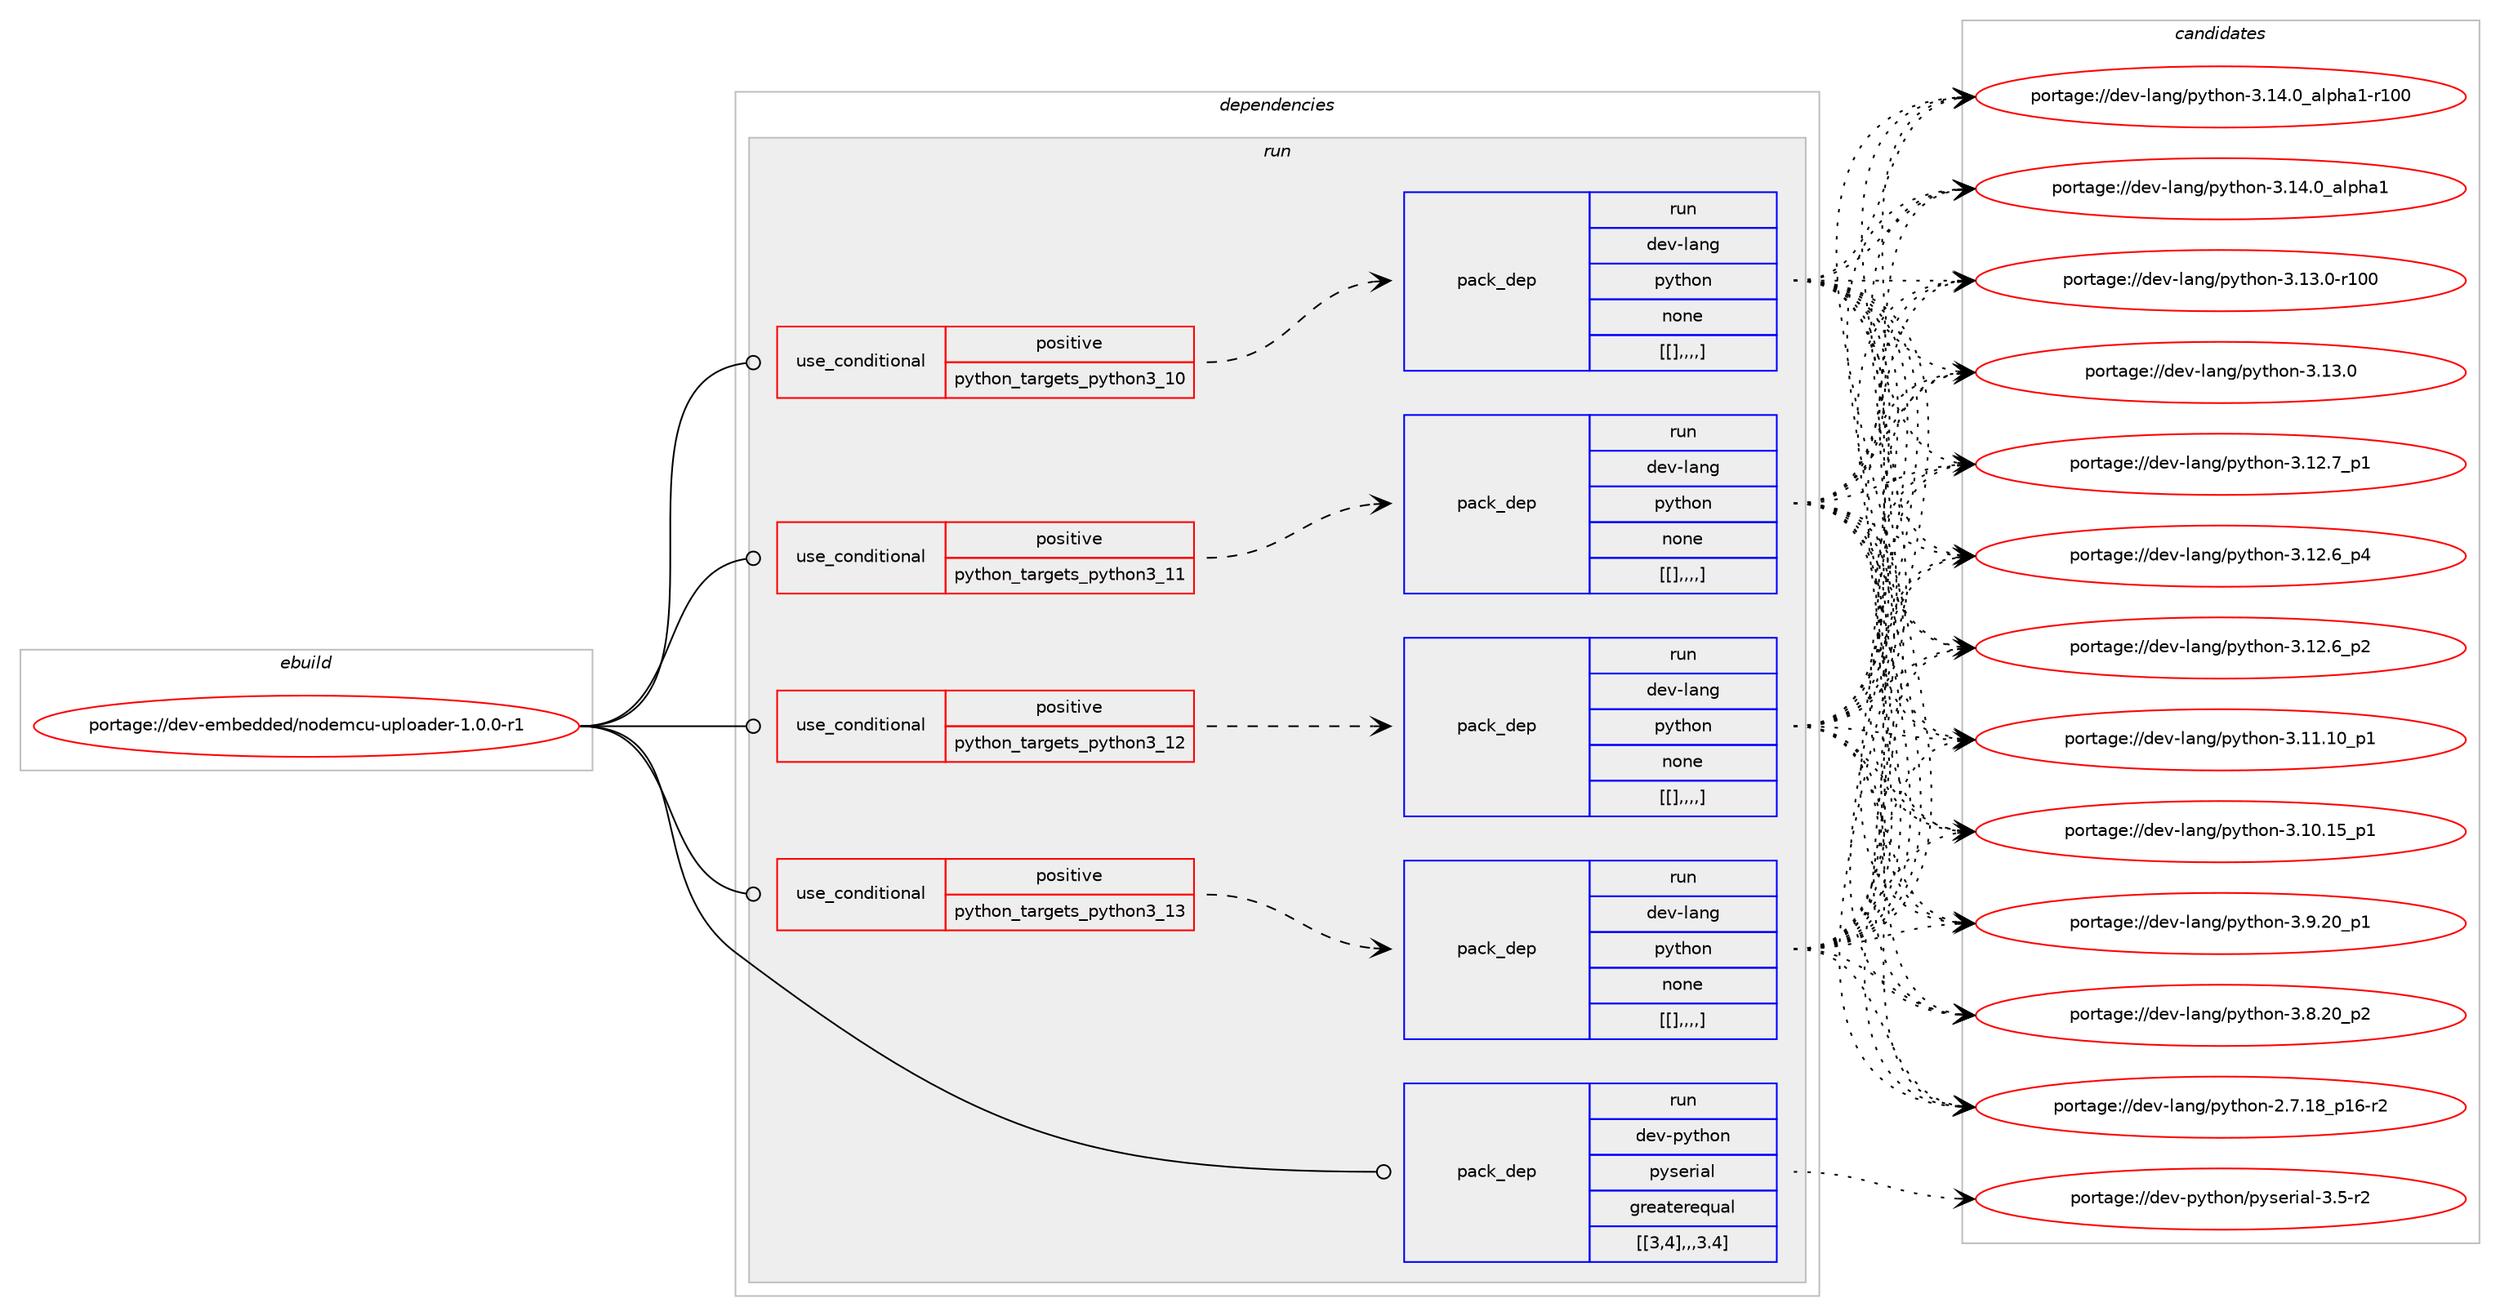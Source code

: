 digraph prolog {

# *************
# Graph options
# *************

newrank=true;
concentrate=true;
compound=true;
graph [rankdir=LR,fontname=Helvetica,fontsize=10,ranksep=1.5];#, ranksep=2.5, nodesep=0.2];
edge  [arrowhead=vee];
node  [fontname=Helvetica,fontsize=10];

# **********
# The ebuild
# **********

subgraph cluster_leftcol {
color=gray;
label=<<i>ebuild</i>>;
id [label="portage://dev-embedded/nodemcu-uploader-1.0.0-r1", color=red, width=4, href="../dev-embedded/nodemcu-uploader-1.0.0-r1.svg"];
}

# ****************
# The dependencies
# ****************

subgraph cluster_midcol {
color=gray;
label=<<i>dependencies</i>>;
subgraph cluster_compile {
fillcolor="#eeeeee";
style=filled;
label=<<i>compile</i>>;
}
subgraph cluster_compileandrun {
fillcolor="#eeeeee";
style=filled;
label=<<i>compile and run</i>>;
}
subgraph cluster_run {
fillcolor="#eeeeee";
style=filled;
label=<<i>run</i>>;
subgraph cond21191 {
dependency77401 [label=<<TABLE BORDER="0" CELLBORDER="1" CELLSPACING="0" CELLPADDING="4"><TR><TD ROWSPAN="3" CELLPADDING="10">use_conditional</TD></TR><TR><TD>positive</TD></TR><TR><TD>python_targets_python3_10</TD></TR></TABLE>>, shape=none, color=red];
subgraph pack55182 {
dependency77445 [label=<<TABLE BORDER="0" CELLBORDER="1" CELLSPACING="0" CELLPADDING="4" WIDTH="220"><TR><TD ROWSPAN="6" CELLPADDING="30">pack_dep</TD></TR><TR><TD WIDTH="110">run</TD></TR><TR><TD>dev-lang</TD></TR><TR><TD>python</TD></TR><TR><TD>none</TD></TR><TR><TD>[[],,,,]</TD></TR></TABLE>>, shape=none, color=blue];
}
dependency77401:e -> dependency77445:w [weight=20,style="dashed",arrowhead="vee"];
}
id:e -> dependency77401:w [weight=20,style="solid",arrowhead="odot"];
subgraph cond21217 {
dependency77501 [label=<<TABLE BORDER="0" CELLBORDER="1" CELLSPACING="0" CELLPADDING="4"><TR><TD ROWSPAN="3" CELLPADDING="10">use_conditional</TD></TR><TR><TD>positive</TD></TR><TR><TD>python_targets_python3_11</TD></TR></TABLE>>, shape=none, color=red];
subgraph pack55245 {
dependency77503 [label=<<TABLE BORDER="0" CELLBORDER="1" CELLSPACING="0" CELLPADDING="4" WIDTH="220"><TR><TD ROWSPAN="6" CELLPADDING="30">pack_dep</TD></TR><TR><TD WIDTH="110">run</TD></TR><TR><TD>dev-lang</TD></TR><TR><TD>python</TD></TR><TR><TD>none</TD></TR><TR><TD>[[],,,,]</TD></TR></TABLE>>, shape=none, color=blue];
}
dependency77501:e -> dependency77503:w [weight=20,style="dashed",arrowhead="vee"];
}
id:e -> dependency77501:w [weight=20,style="solid",arrowhead="odot"];
subgraph cond21235 {
dependency77558 [label=<<TABLE BORDER="0" CELLBORDER="1" CELLSPACING="0" CELLPADDING="4"><TR><TD ROWSPAN="3" CELLPADDING="10">use_conditional</TD></TR><TR><TD>positive</TD></TR><TR><TD>python_targets_python3_12</TD></TR></TABLE>>, shape=none, color=red];
subgraph pack55299 {
dependency77585 [label=<<TABLE BORDER="0" CELLBORDER="1" CELLSPACING="0" CELLPADDING="4" WIDTH="220"><TR><TD ROWSPAN="6" CELLPADDING="30">pack_dep</TD></TR><TR><TD WIDTH="110">run</TD></TR><TR><TD>dev-lang</TD></TR><TR><TD>python</TD></TR><TR><TD>none</TD></TR><TR><TD>[[],,,,]</TD></TR></TABLE>>, shape=none, color=blue];
}
dependency77558:e -> dependency77585:w [weight=20,style="dashed",arrowhead="vee"];
}
id:e -> dependency77558:w [weight=20,style="solid",arrowhead="odot"];
subgraph cond21266 {
dependency77608 [label=<<TABLE BORDER="0" CELLBORDER="1" CELLSPACING="0" CELLPADDING="4"><TR><TD ROWSPAN="3" CELLPADDING="10">use_conditional</TD></TR><TR><TD>positive</TD></TR><TR><TD>python_targets_python3_13</TD></TR></TABLE>>, shape=none, color=red];
subgraph pack55321 {
dependency77624 [label=<<TABLE BORDER="0" CELLBORDER="1" CELLSPACING="0" CELLPADDING="4" WIDTH="220"><TR><TD ROWSPAN="6" CELLPADDING="30">pack_dep</TD></TR><TR><TD WIDTH="110">run</TD></TR><TR><TD>dev-lang</TD></TR><TR><TD>python</TD></TR><TR><TD>none</TD></TR><TR><TD>[[],,,,]</TD></TR></TABLE>>, shape=none, color=blue];
}
dependency77608:e -> dependency77624:w [weight=20,style="dashed",arrowhead="vee"];
}
id:e -> dependency77608:w [weight=20,style="solid",arrowhead="odot"];
subgraph pack55332 {
dependency77638 [label=<<TABLE BORDER="0" CELLBORDER="1" CELLSPACING="0" CELLPADDING="4" WIDTH="220"><TR><TD ROWSPAN="6" CELLPADDING="30">pack_dep</TD></TR><TR><TD WIDTH="110">run</TD></TR><TR><TD>dev-python</TD></TR><TR><TD>pyserial</TD></TR><TR><TD>greaterequal</TD></TR><TR><TD>[[3,4],,,3.4]</TD></TR></TABLE>>, shape=none, color=blue];
}
id:e -> dependency77638:w [weight=20,style="solid",arrowhead="odot"];
}
}

# **************
# The candidates
# **************

subgraph cluster_choices {
rank=same;
color=gray;
label=<<i>candidates</i>>;

subgraph choice54066 {
color=black;
nodesep=1;
choice100101118451089711010347112121116104111110455146495246489597108112104974945114494848 [label="portage://dev-lang/python-3.14.0_alpha1-r100", color=red, width=4,href="../dev-lang/python-3.14.0_alpha1-r100.svg"];
choice1001011184510897110103471121211161041111104551464952464895971081121049749 [label="portage://dev-lang/python-3.14.0_alpha1", color=red, width=4,href="../dev-lang/python-3.14.0_alpha1.svg"];
choice1001011184510897110103471121211161041111104551464951464845114494848 [label="portage://dev-lang/python-3.13.0-r100", color=red, width=4,href="../dev-lang/python-3.13.0-r100.svg"];
choice10010111845108971101034711212111610411111045514649514648 [label="portage://dev-lang/python-3.13.0", color=red, width=4,href="../dev-lang/python-3.13.0.svg"];
choice100101118451089711010347112121116104111110455146495046559511249 [label="portage://dev-lang/python-3.12.7_p1", color=red, width=4,href="../dev-lang/python-3.12.7_p1.svg"];
choice100101118451089711010347112121116104111110455146495046549511252 [label="portage://dev-lang/python-3.12.6_p4", color=red, width=4,href="../dev-lang/python-3.12.6_p4.svg"];
choice100101118451089711010347112121116104111110455146495046549511250 [label="portage://dev-lang/python-3.12.6_p2", color=red, width=4,href="../dev-lang/python-3.12.6_p2.svg"];
choice10010111845108971101034711212111610411111045514649494649489511249 [label="portage://dev-lang/python-3.11.10_p1", color=red, width=4,href="../dev-lang/python-3.11.10_p1.svg"];
choice10010111845108971101034711212111610411111045514649484649539511249 [label="portage://dev-lang/python-3.10.15_p1", color=red, width=4,href="../dev-lang/python-3.10.15_p1.svg"];
choice100101118451089711010347112121116104111110455146574650489511249 [label="portage://dev-lang/python-3.9.20_p1", color=red, width=4,href="../dev-lang/python-3.9.20_p1.svg"];
choice100101118451089711010347112121116104111110455146564650489511250 [label="portage://dev-lang/python-3.8.20_p2", color=red, width=4,href="../dev-lang/python-3.8.20_p2.svg"];
choice100101118451089711010347112121116104111110455046554649569511249544511450 [label="portage://dev-lang/python-2.7.18_p16-r2", color=red, width=4,href="../dev-lang/python-2.7.18_p16-r2.svg"];
dependency77445:e -> choice100101118451089711010347112121116104111110455146495246489597108112104974945114494848:w [style=dotted,weight="100"];
dependency77445:e -> choice1001011184510897110103471121211161041111104551464952464895971081121049749:w [style=dotted,weight="100"];
dependency77445:e -> choice1001011184510897110103471121211161041111104551464951464845114494848:w [style=dotted,weight="100"];
dependency77445:e -> choice10010111845108971101034711212111610411111045514649514648:w [style=dotted,weight="100"];
dependency77445:e -> choice100101118451089711010347112121116104111110455146495046559511249:w [style=dotted,weight="100"];
dependency77445:e -> choice100101118451089711010347112121116104111110455146495046549511252:w [style=dotted,weight="100"];
dependency77445:e -> choice100101118451089711010347112121116104111110455146495046549511250:w [style=dotted,weight="100"];
dependency77445:e -> choice10010111845108971101034711212111610411111045514649494649489511249:w [style=dotted,weight="100"];
dependency77445:e -> choice10010111845108971101034711212111610411111045514649484649539511249:w [style=dotted,weight="100"];
dependency77445:e -> choice100101118451089711010347112121116104111110455146574650489511249:w [style=dotted,weight="100"];
dependency77445:e -> choice100101118451089711010347112121116104111110455146564650489511250:w [style=dotted,weight="100"];
dependency77445:e -> choice100101118451089711010347112121116104111110455046554649569511249544511450:w [style=dotted,weight="100"];
}
subgraph choice54150 {
color=black;
nodesep=1;
choice100101118451089711010347112121116104111110455146495246489597108112104974945114494848 [label="portage://dev-lang/python-3.14.0_alpha1-r100", color=red, width=4,href="../dev-lang/python-3.14.0_alpha1-r100.svg"];
choice1001011184510897110103471121211161041111104551464952464895971081121049749 [label="portage://dev-lang/python-3.14.0_alpha1", color=red, width=4,href="../dev-lang/python-3.14.0_alpha1.svg"];
choice1001011184510897110103471121211161041111104551464951464845114494848 [label="portage://dev-lang/python-3.13.0-r100", color=red, width=4,href="../dev-lang/python-3.13.0-r100.svg"];
choice10010111845108971101034711212111610411111045514649514648 [label="portage://dev-lang/python-3.13.0", color=red, width=4,href="../dev-lang/python-3.13.0.svg"];
choice100101118451089711010347112121116104111110455146495046559511249 [label="portage://dev-lang/python-3.12.7_p1", color=red, width=4,href="../dev-lang/python-3.12.7_p1.svg"];
choice100101118451089711010347112121116104111110455146495046549511252 [label="portage://dev-lang/python-3.12.6_p4", color=red, width=4,href="../dev-lang/python-3.12.6_p4.svg"];
choice100101118451089711010347112121116104111110455146495046549511250 [label="portage://dev-lang/python-3.12.6_p2", color=red, width=4,href="../dev-lang/python-3.12.6_p2.svg"];
choice10010111845108971101034711212111610411111045514649494649489511249 [label="portage://dev-lang/python-3.11.10_p1", color=red, width=4,href="../dev-lang/python-3.11.10_p1.svg"];
choice10010111845108971101034711212111610411111045514649484649539511249 [label="portage://dev-lang/python-3.10.15_p1", color=red, width=4,href="../dev-lang/python-3.10.15_p1.svg"];
choice100101118451089711010347112121116104111110455146574650489511249 [label="portage://dev-lang/python-3.9.20_p1", color=red, width=4,href="../dev-lang/python-3.9.20_p1.svg"];
choice100101118451089711010347112121116104111110455146564650489511250 [label="portage://dev-lang/python-3.8.20_p2", color=red, width=4,href="../dev-lang/python-3.8.20_p2.svg"];
choice100101118451089711010347112121116104111110455046554649569511249544511450 [label="portage://dev-lang/python-2.7.18_p16-r2", color=red, width=4,href="../dev-lang/python-2.7.18_p16-r2.svg"];
dependency77503:e -> choice100101118451089711010347112121116104111110455146495246489597108112104974945114494848:w [style=dotted,weight="100"];
dependency77503:e -> choice1001011184510897110103471121211161041111104551464952464895971081121049749:w [style=dotted,weight="100"];
dependency77503:e -> choice1001011184510897110103471121211161041111104551464951464845114494848:w [style=dotted,weight="100"];
dependency77503:e -> choice10010111845108971101034711212111610411111045514649514648:w [style=dotted,weight="100"];
dependency77503:e -> choice100101118451089711010347112121116104111110455146495046559511249:w [style=dotted,weight="100"];
dependency77503:e -> choice100101118451089711010347112121116104111110455146495046549511252:w [style=dotted,weight="100"];
dependency77503:e -> choice100101118451089711010347112121116104111110455146495046549511250:w [style=dotted,weight="100"];
dependency77503:e -> choice10010111845108971101034711212111610411111045514649494649489511249:w [style=dotted,weight="100"];
dependency77503:e -> choice10010111845108971101034711212111610411111045514649484649539511249:w [style=dotted,weight="100"];
dependency77503:e -> choice100101118451089711010347112121116104111110455146574650489511249:w [style=dotted,weight="100"];
dependency77503:e -> choice100101118451089711010347112121116104111110455146564650489511250:w [style=dotted,weight="100"];
dependency77503:e -> choice100101118451089711010347112121116104111110455046554649569511249544511450:w [style=dotted,weight="100"];
}
subgraph choice54201 {
color=black;
nodesep=1;
choice100101118451089711010347112121116104111110455146495246489597108112104974945114494848 [label="portage://dev-lang/python-3.14.0_alpha1-r100", color=red, width=4,href="../dev-lang/python-3.14.0_alpha1-r100.svg"];
choice1001011184510897110103471121211161041111104551464952464895971081121049749 [label="portage://dev-lang/python-3.14.0_alpha1", color=red, width=4,href="../dev-lang/python-3.14.0_alpha1.svg"];
choice1001011184510897110103471121211161041111104551464951464845114494848 [label="portage://dev-lang/python-3.13.0-r100", color=red, width=4,href="../dev-lang/python-3.13.0-r100.svg"];
choice10010111845108971101034711212111610411111045514649514648 [label="portage://dev-lang/python-3.13.0", color=red, width=4,href="../dev-lang/python-3.13.0.svg"];
choice100101118451089711010347112121116104111110455146495046559511249 [label="portage://dev-lang/python-3.12.7_p1", color=red, width=4,href="../dev-lang/python-3.12.7_p1.svg"];
choice100101118451089711010347112121116104111110455146495046549511252 [label="portage://dev-lang/python-3.12.6_p4", color=red, width=4,href="../dev-lang/python-3.12.6_p4.svg"];
choice100101118451089711010347112121116104111110455146495046549511250 [label="portage://dev-lang/python-3.12.6_p2", color=red, width=4,href="../dev-lang/python-3.12.6_p2.svg"];
choice10010111845108971101034711212111610411111045514649494649489511249 [label="portage://dev-lang/python-3.11.10_p1", color=red, width=4,href="../dev-lang/python-3.11.10_p1.svg"];
choice10010111845108971101034711212111610411111045514649484649539511249 [label="portage://dev-lang/python-3.10.15_p1", color=red, width=4,href="../dev-lang/python-3.10.15_p1.svg"];
choice100101118451089711010347112121116104111110455146574650489511249 [label="portage://dev-lang/python-3.9.20_p1", color=red, width=4,href="../dev-lang/python-3.9.20_p1.svg"];
choice100101118451089711010347112121116104111110455146564650489511250 [label="portage://dev-lang/python-3.8.20_p2", color=red, width=4,href="../dev-lang/python-3.8.20_p2.svg"];
choice100101118451089711010347112121116104111110455046554649569511249544511450 [label="portage://dev-lang/python-2.7.18_p16-r2", color=red, width=4,href="../dev-lang/python-2.7.18_p16-r2.svg"];
dependency77585:e -> choice100101118451089711010347112121116104111110455146495246489597108112104974945114494848:w [style=dotted,weight="100"];
dependency77585:e -> choice1001011184510897110103471121211161041111104551464952464895971081121049749:w [style=dotted,weight="100"];
dependency77585:e -> choice1001011184510897110103471121211161041111104551464951464845114494848:w [style=dotted,weight="100"];
dependency77585:e -> choice10010111845108971101034711212111610411111045514649514648:w [style=dotted,weight="100"];
dependency77585:e -> choice100101118451089711010347112121116104111110455146495046559511249:w [style=dotted,weight="100"];
dependency77585:e -> choice100101118451089711010347112121116104111110455146495046549511252:w [style=dotted,weight="100"];
dependency77585:e -> choice100101118451089711010347112121116104111110455146495046549511250:w [style=dotted,weight="100"];
dependency77585:e -> choice10010111845108971101034711212111610411111045514649494649489511249:w [style=dotted,weight="100"];
dependency77585:e -> choice10010111845108971101034711212111610411111045514649484649539511249:w [style=dotted,weight="100"];
dependency77585:e -> choice100101118451089711010347112121116104111110455146574650489511249:w [style=dotted,weight="100"];
dependency77585:e -> choice100101118451089711010347112121116104111110455146564650489511250:w [style=dotted,weight="100"];
dependency77585:e -> choice100101118451089711010347112121116104111110455046554649569511249544511450:w [style=dotted,weight="100"];
}
subgraph choice54230 {
color=black;
nodesep=1;
choice100101118451089711010347112121116104111110455146495246489597108112104974945114494848 [label="portage://dev-lang/python-3.14.0_alpha1-r100", color=red, width=4,href="../dev-lang/python-3.14.0_alpha1-r100.svg"];
choice1001011184510897110103471121211161041111104551464952464895971081121049749 [label="portage://dev-lang/python-3.14.0_alpha1", color=red, width=4,href="../dev-lang/python-3.14.0_alpha1.svg"];
choice1001011184510897110103471121211161041111104551464951464845114494848 [label="portage://dev-lang/python-3.13.0-r100", color=red, width=4,href="../dev-lang/python-3.13.0-r100.svg"];
choice10010111845108971101034711212111610411111045514649514648 [label="portage://dev-lang/python-3.13.0", color=red, width=4,href="../dev-lang/python-3.13.0.svg"];
choice100101118451089711010347112121116104111110455146495046559511249 [label="portage://dev-lang/python-3.12.7_p1", color=red, width=4,href="../dev-lang/python-3.12.7_p1.svg"];
choice100101118451089711010347112121116104111110455146495046549511252 [label="portage://dev-lang/python-3.12.6_p4", color=red, width=4,href="../dev-lang/python-3.12.6_p4.svg"];
choice100101118451089711010347112121116104111110455146495046549511250 [label="portage://dev-lang/python-3.12.6_p2", color=red, width=4,href="../dev-lang/python-3.12.6_p2.svg"];
choice10010111845108971101034711212111610411111045514649494649489511249 [label="portage://dev-lang/python-3.11.10_p1", color=red, width=4,href="../dev-lang/python-3.11.10_p1.svg"];
choice10010111845108971101034711212111610411111045514649484649539511249 [label="portage://dev-lang/python-3.10.15_p1", color=red, width=4,href="../dev-lang/python-3.10.15_p1.svg"];
choice100101118451089711010347112121116104111110455146574650489511249 [label="portage://dev-lang/python-3.9.20_p1", color=red, width=4,href="../dev-lang/python-3.9.20_p1.svg"];
choice100101118451089711010347112121116104111110455146564650489511250 [label="portage://dev-lang/python-3.8.20_p2", color=red, width=4,href="../dev-lang/python-3.8.20_p2.svg"];
choice100101118451089711010347112121116104111110455046554649569511249544511450 [label="portage://dev-lang/python-2.7.18_p16-r2", color=red, width=4,href="../dev-lang/python-2.7.18_p16-r2.svg"];
dependency77624:e -> choice100101118451089711010347112121116104111110455146495246489597108112104974945114494848:w [style=dotted,weight="100"];
dependency77624:e -> choice1001011184510897110103471121211161041111104551464952464895971081121049749:w [style=dotted,weight="100"];
dependency77624:e -> choice1001011184510897110103471121211161041111104551464951464845114494848:w [style=dotted,weight="100"];
dependency77624:e -> choice10010111845108971101034711212111610411111045514649514648:w [style=dotted,weight="100"];
dependency77624:e -> choice100101118451089711010347112121116104111110455146495046559511249:w [style=dotted,weight="100"];
dependency77624:e -> choice100101118451089711010347112121116104111110455146495046549511252:w [style=dotted,weight="100"];
dependency77624:e -> choice100101118451089711010347112121116104111110455146495046549511250:w [style=dotted,weight="100"];
dependency77624:e -> choice10010111845108971101034711212111610411111045514649494649489511249:w [style=dotted,weight="100"];
dependency77624:e -> choice10010111845108971101034711212111610411111045514649484649539511249:w [style=dotted,weight="100"];
dependency77624:e -> choice100101118451089711010347112121116104111110455146574650489511249:w [style=dotted,weight="100"];
dependency77624:e -> choice100101118451089711010347112121116104111110455146564650489511250:w [style=dotted,weight="100"];
dependency77624:e -> choice100101118451089711010347112121116104111110455046554649569511249544511450:w [style=dotted,weight="100"];
}
subgraph choice54278 {
color=black;
nodesep=1;
choice100101118451121211161041111104711212111510111410597108455146534511450 [label="portage://dev-python/pyserial-3.5-r2", color=red, width=4,href="../dev-python/pyserial-3.5-r2.svg"];
dependency77638:e -> choice100101118451121211161041111104711212111510111410597108455146534511450:w [style=dotted,weight="100"];
}
}

}
